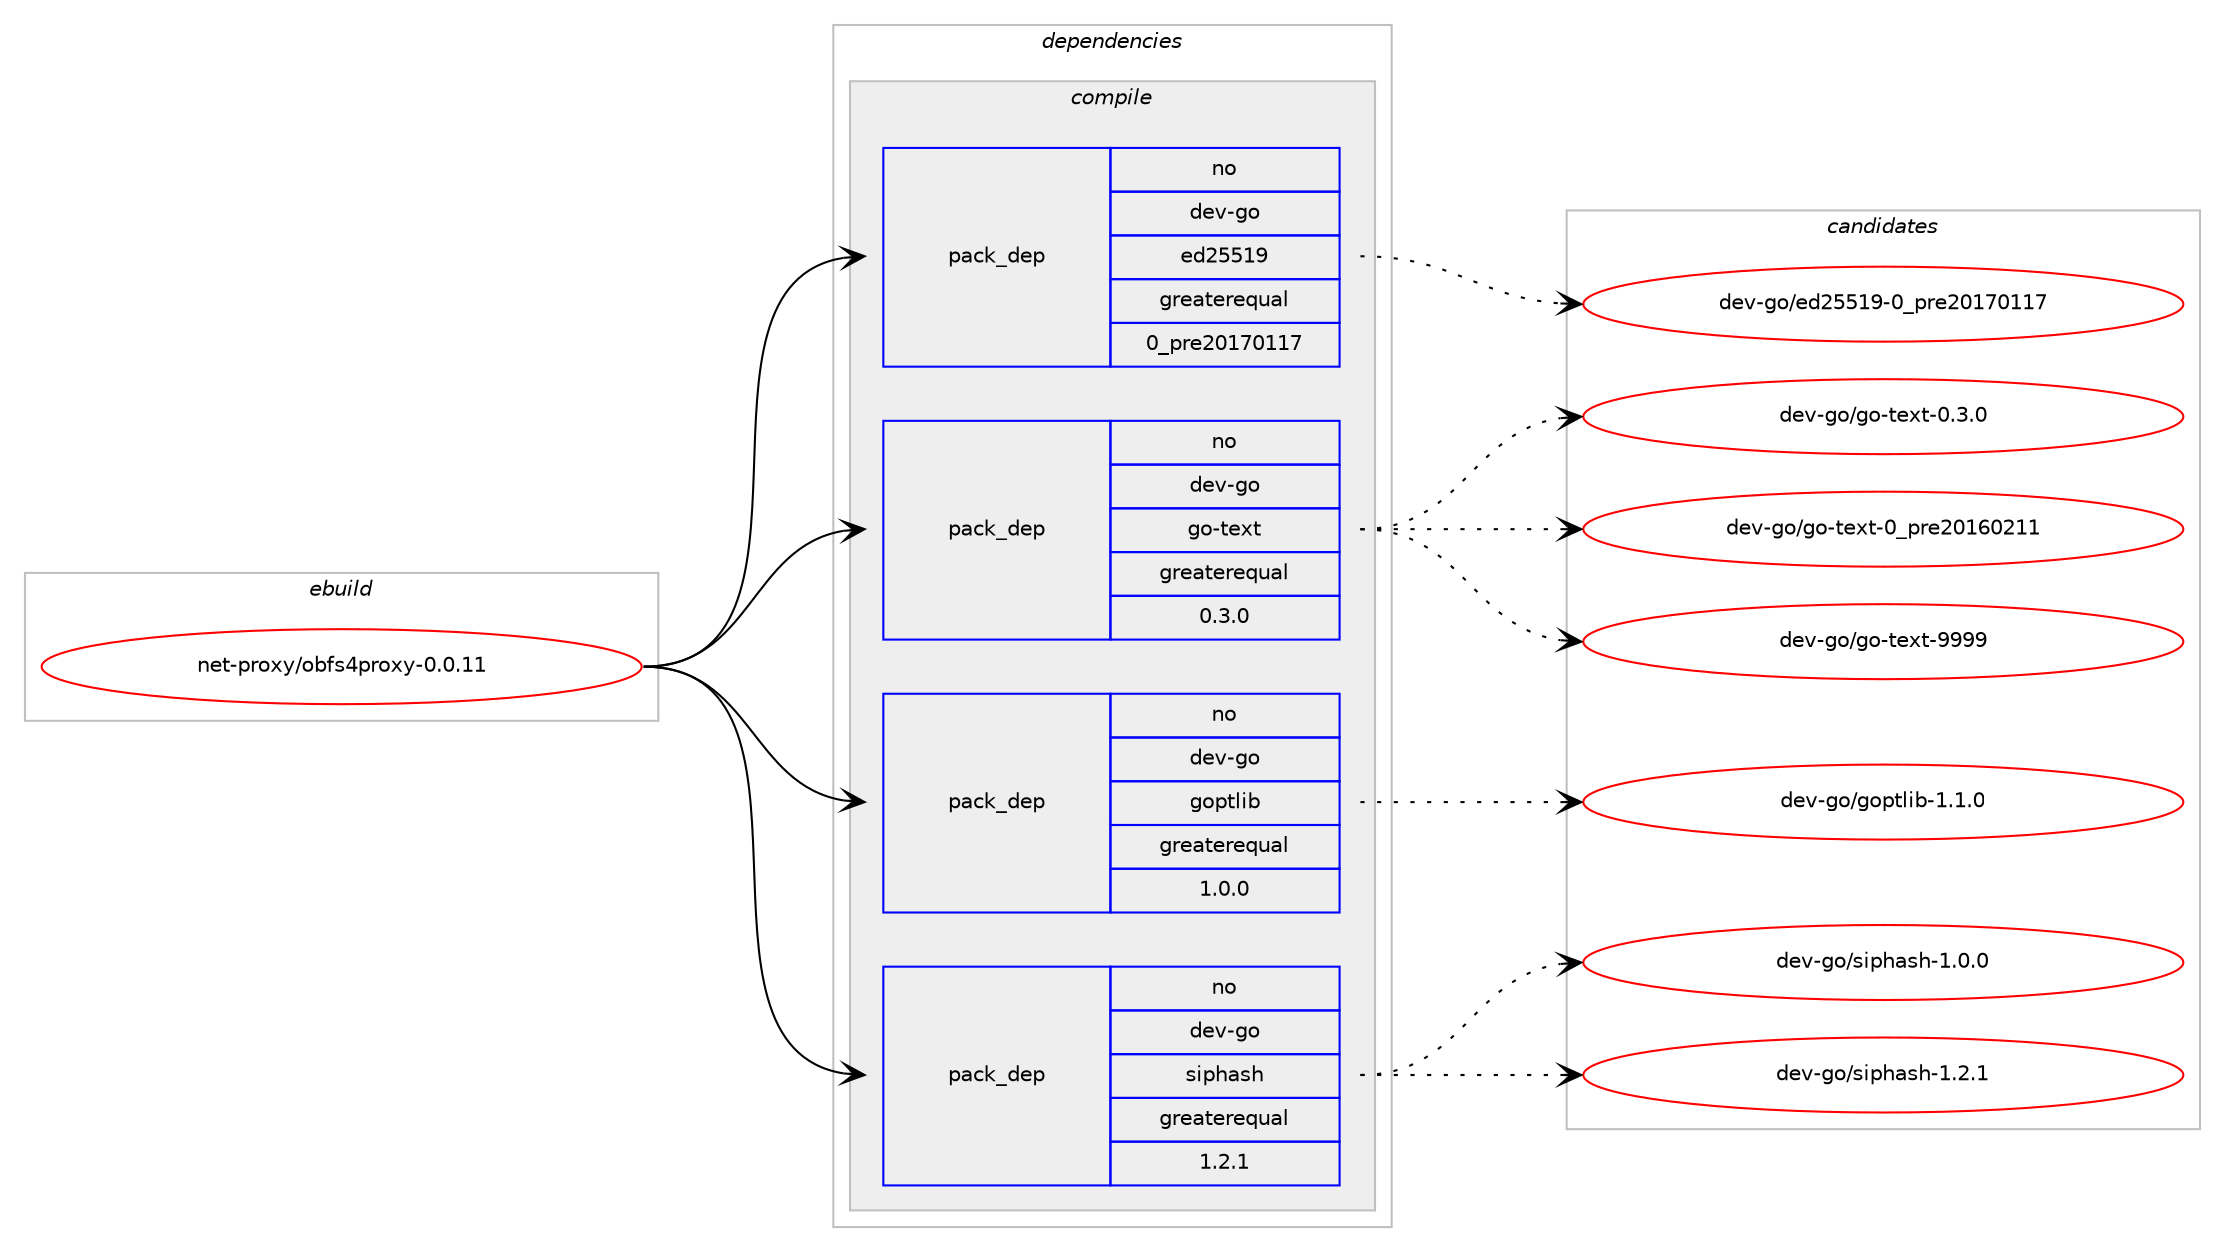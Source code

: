 digraph prolog {

# *************
# Graph options
# *************

newrank=true;
concentrate=true;
compound=true;
graph [rankdir=LR,fontname=Helvetica,fontsize=10,ranksep=1.5];#, ranksep=2.5, nodesep=0.2];
edge  [arrowhead=vee];
node  [fontname=Helvetica,fontsize=10];

# **********
# The ebuild
# **********

subgraph cluster_leftcol {
color=gray;
rank=same;
label=<<i>ebuild</i>>;
id [label="net-proxy/obfs4proxy-0.0.11", color=red, width=4, href="../net-proxy/obfs4proxy-0.0.11.svg"];
}

# ****************
# The dependencies
# ****************

subgraph cluster_midcol {
color=gray;
label=<<i>dependencies</i>>;
subgraph cluster_compile {
fillcolor="#eeeeee";
style=filled;
label=<<i>compile</i>>;
subgraph pack622001 {
dependency842235 [label=<<TABLE BORDER="0" CELLBORDER="1" CELLSPACING="0" CELLPADDING="4" WIDTH="220"><TR><TD ROWSPAN="6" CELLPADDING="30">pack_dep</TD></TR><TR><TD WIDTH="110">no</TD></TR><TR><TD>dev-go</TD></TR><TR><TD>ed25519</TD></TR><TR><TD>greaterequal</TD></TR><TR><TD>0_pre20170117</TD></TR></TABLE>>, shape=none, color=blue];
}
id:e -> dependency842235:w [weight=20,style="solid",arrowhead="vee"];
subgraph pack622002 {
dependency842236 [label=<<TABLE BORDER="0" CELLBORDER="1" CELLSPACING="0" CELLPADDING="4" WIDTH="220"><TR><TD ROWSPAN="6" CELLPADDING="30">pack_dep</TD></TR><TR><TD WIDTH="110">no</TD></TR><TR><TD>dev-go</TD></TR><TR><TD>go-text</TD></TR><TR><TD>greaterequal</TD></TR><TR><TD>0.3.0</TD></TR></TABLE>>, shape=none, color=blue];
}
id:e -> dependency842236:w [weight=20,style="solid",arrowhead="vee"];
subgraph pack622003 {
dependency842237 [label=<<TABLE BORDER="0" CELLBORDER="1" CELLSPACING="0" CELLPADDING="4" WIDTH="220"><TR><TD ROWSPAN="6" CELLPADDING="30">pack_dep</TD></TR><TR><TD WIDTH="110">no</TD></TR><TR><TD>dev-go</TD></TR><TR><TD>goptlib</TD></TR><TR><TD>greaterequal</TD></TR><TR><TD>1.0.0</TD></TR></TABLE>>, shape=none, color=blue];
}
id:e -> dependency842237:w [weight=20,style="solid",arrowhead="vee"];
subgraph pack622004 {
dependency842238 [label=<<TABLE BORDER="0" CELLBORDER="1" CELLSPACING="0" CELLPADDING="4" WIDTH="220"><TR><TD ROWSPAN="6" CELLPADDING="30">pack_dep</TD></TR><TR><TD WIDTH="110">no</TD></TR><TR><TD>dev-go</TD></TR><TR><TD>siphash</TD></TR><TR><TD>greaterequal</TD></TR><TR><TD>1.2.1</TD></TR></TABLE>>, shape=none, color=blue];
}
id:e -> dependency842238:w [weight=20,style="solid",arrowhead="vee"];
}
subgraph cluster_compileandrun {
fillcolor="#eeeeee";
style=filled;
label=<<i>compile and run</i>>;
}
subgraph cluster_run {
fillcolor="#eeeeee";
style=filled;
label=<<i>run</i>>;
}
}

# **************
# The candidates
# **************

subgraph cluster_choices {
rank=same;
color=gray;
label=<<i>candidates</i>>;

subgraph choice622001 {
color=black;
nodesep=1;
choice100101118451031114710110050535349574548951121141015048495548494955 [label="dev-go/ed25519-0_pre20170117", color=red, width=4,href="../dev-go/ed25519-0_pre20170117.svg"];
dependency842235:e -> choice100101118451031114710110050535349574548951121141015048495548494955:w [style=dotted,weight="100"];
}
subgraph choice622002 {
color=black;
nodesep=1;
choice100101118451031114710311145116101120116454846514648 [label="dev-go/go-text-0.3.0", color=red, width=4,href="../dev-go/go-text-0.3.0.svg"];
choice1001011184510311147103111451161011201164548951121141015048495448504949 [label="dev-go/go-text-0_pre20160211", color=red, width=4,href="../dev-go/go-text-0_pre20160211.svg"];
choice1001011184510311147103111451161011201164557575757 [label="dev-go/go-text-9999", color=red, width=4,href="../dev-go/go-text-9999.svg"];
dependency842236:e -> choice100101118451031114710311145116101120116454846514648:w [style=dotted,weight="100"];
dependency842236:e -> choice1001011184510311147103111451161011201164548951121141015048495448504949:w [style=dotted,weight="100"];
dependency842236:e -> choice1001011184510311147103111451161011201164557575757:w [style=dotted,weight="100"];
}
subgraph choice622003 {
color=black;
nodesep=1;
choice100101118451031114710311111211610810598454946494648 [label="dev-go/goptlib-1.1.0", color=red, width=4,href="../dev-go/goptlib-1.1.0.svg"];
dependency842237:e -> choice100101118451031114710311111211610810598454946494648:w [style=dotted,weight="100"];
}
subgraph choice622004 {
color=black;
nodesep=1;
choice100101118451031114711510511210497115104454946484648 [label="dev-go/siphash-1.0.0", color=red, width=4,href="../dev-go/siphash-1.0.0.svg"];
choice100101118451031114711510511210497115104454946504649 [label="dev-go/siphash-1.2.1", color=red, width=4,href="../dev-go/siphash-1.2.1.svg"];
dependency842238:e -> choice100101118451031114711510511210497115104454946484648:w [style=dotted,weight="100"];
dependency842238:e -> choice100101118451031114711510511210497115104454946504649:w [style=dotted,weight="100"];
}
}

}
